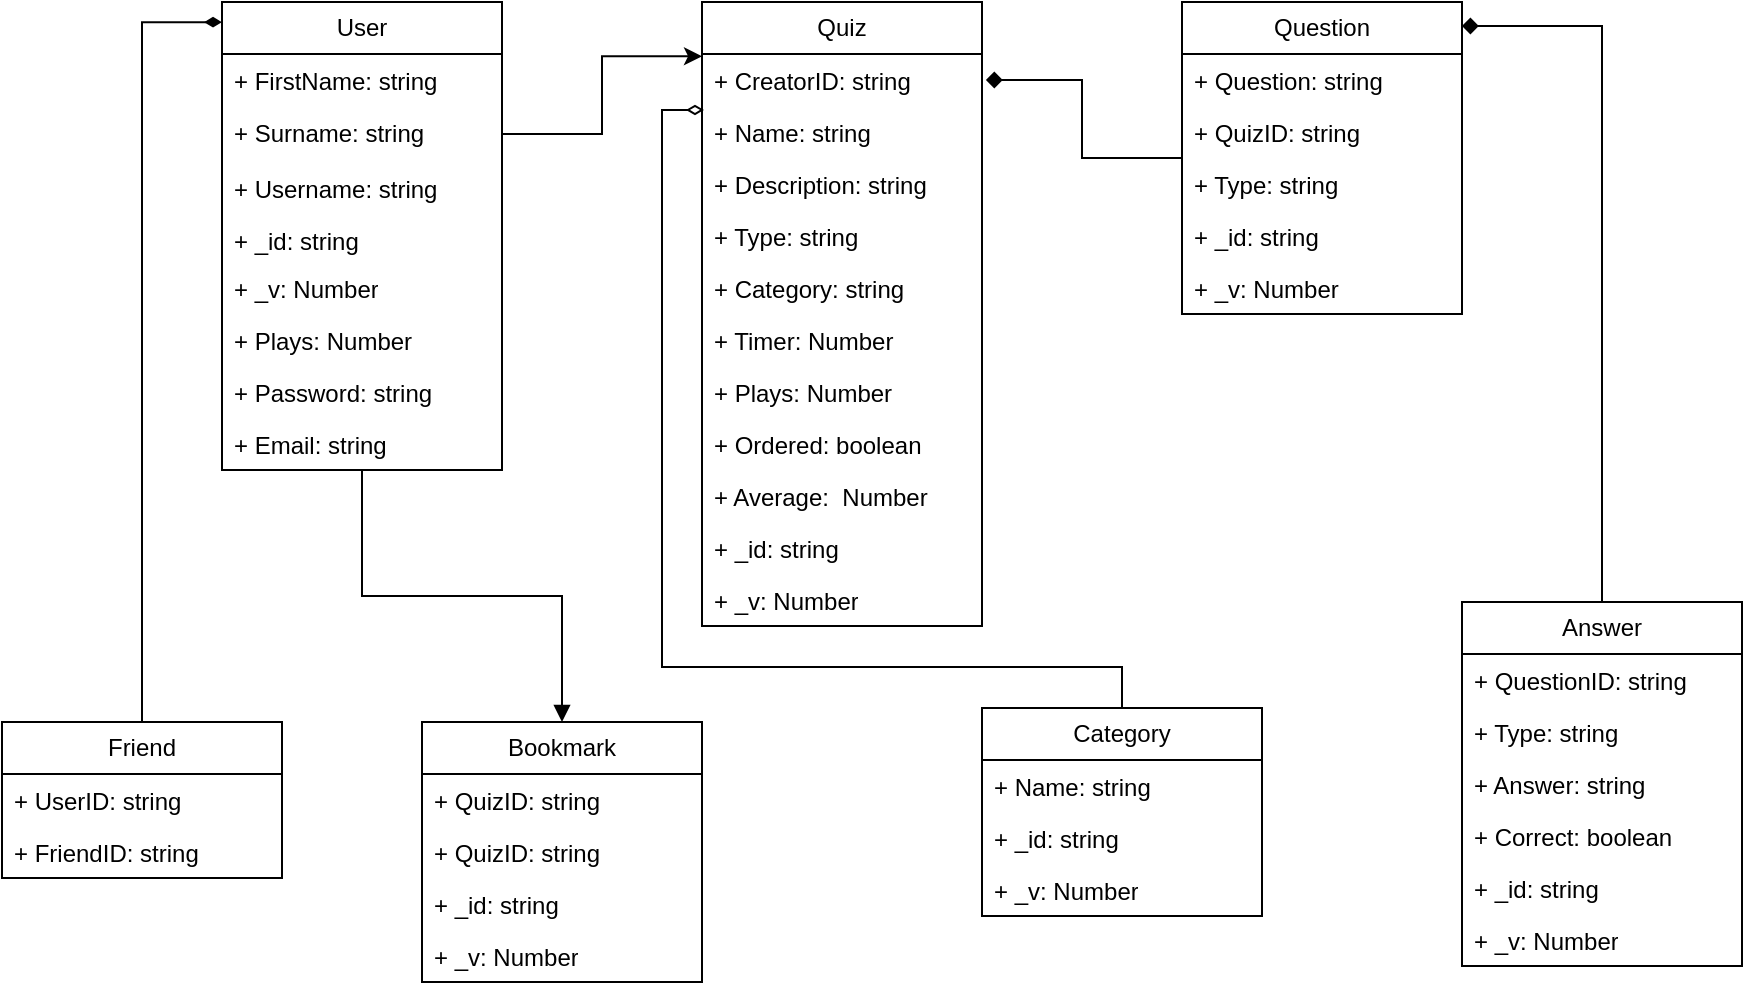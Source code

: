 <mxfile version="21.2.1" type="github">
  <diagram id="C5RBs43oDa-KdzZeNtuy" name="Page-1">
    <mxGraphModel dx="1889" dy="560" grid="1" gridSize="10" guides="1" tooltips="1" connect="1" arrows="1" fold="1" page="1" pageScale="1" pageWidth="827" pageHeight="1169" math="0" shadow="0">
      <root>
        <mxCell id="WIyWlLk6GJQsqaUBKTNV-0" />
        <mxCell id="WIyWlLk6GJQsqaUBKTNV-1" parent="WIyWlLk6GJQsqaUBKTNV-0" />
        <mxCell id="UnV5D2qOBzyPlxezONcd-26" style="edgeStyle=orthogonalEdgeStyle;rounded=0;orthogonalLoop=1;jettySize=auto;html=1;entryX=0.5;entryY=0;entryDx=0;entryDy=0;endArrow=block;endFill=1;" parent="WIyWlLk6GJQsqaUBKTNV-1" source="UnV5D2qOBzyPlxezONcd-1" target="UnV5D2qOBzyPlxezONcd-21" edge="1">
          <mxGeometry relative="1" as="geometry" />
        </mxCell>
        <mxCell id="UnV5D2qOBzyPlxezONcd-1" value="User" style="swimlane;fontStyle=0;childLayout=stackLayout;horizontal=1;startSize=26;fillColor=none;horizontalStack=0;resizeParent=1;resizeParentMax=0;resizeLast=0;collapsible=1;marginBottom=0;whiteSpace=wrap;html=1;" parent="WIyWlLk6GJQsqaUBKTNV-1" vertex="1">
          <mxGeometry x="40" y="40" width="140" height="234" as="geometry" />
        </mxCell>
        <mxCell id="UnV5D2qOBzyPlxezONcd-2" value="+ FirstName: string" style="text;strokeColor=none;fillColor=none;align=left;verticalAlign=top;spacingLeft=4;spacingRight=4;overflow=hidden;rotatable=0;points=[[0,0.5],[1,0.5]];portConstraint=eastwest;whiteSpace=wrap;html=1;" parent="UnV5D2qOBzyPlxezONcd-1" vertex="1">
          <mxGeometry y="26" width="140" height="26" as="geometry" />
        </mxCell>
        <mxCell id="UnV5D2qOBzyPlxezONcd-3" value="+ Surname: string" style="text;strokeColor=none;fillColor=none;align=left;verticalAlign=top;spacingLeft=4;spacingRight=4;overflow=hidden;rotatable=0;points=[[0,0.5],[1,0.5]];portConstraint=eastwest;whiteSpace=wrap;html=1;" parent="UnV5D2qOBzyPlxezONcd-1" vertex="1">
          <mxGeometry y="52" width="140" height="28" as="geometry" />
        </mxCell>
        <mxCell id="UnV5D2qOBzyPlxezONcd-4" value="+ Username: string" style="text;strokeColor=none;fillColor=none;align=left;verticalAlign=top;spacingLeft=4;spacingRight=4;overflow=hidden;rotatable=0;points=[[0,0.5],[1,0.5]];portConstraint=eastwest;whiteSpace=wrap;html=1;" parent="UnV5D2qOBzyPlxezONcd-1" vertex="1">
          <mxGeometry y="80" width="140" height="26" as="geometry" />
        </mxCell>
        <mxCell id="B1uqR5PTXc7L2s0sdmUN-2" value="+ _id: string" style="text;strokeColor=none;fillColor=none;align=left;verticalAlign=top;spacingLeft=4;spacingRight=4;overflow=hidden;rotatable=0;points=[[0,0.5],[1,0.5]];portConstraint=eastwest;whiteSpace=wrap;html=1;" parent="UnV5D2qOBzyPlxezONcd-1" vertex="1">
          <mxGeometry y="106" width="140" height="24" as="geometry" />
        </mxCell>
        <mxCell id="B1uqR5PTXc7L2s0sdmUN-1" value="+ _v: Number" style="text;strokeColor=none;fillColor=none;align=left;verticalAlign=top;spacingLeft=4;spacingRight=4;overflow=hidden;rotatable=0;points=[[0,0.5],[1,0.5]];portConstraint=eastwest;whiteSpace=wrap;html=1;" parent="UnV5D2qOBzyPlxezONcd-1" vertex="1">
          <mxGeometry y="130" width="140" height="26" as="geometry" />
        </mxCell>
        <mxCell id="B1uqR5PTXc7L2s0sdmUN-3" value="+ Plays: Number" style="text;strokeColor=none;fillColor=none;align=left;verticalAlign=top;spacingLeft=4;spacingRight=4;overflow=hidden;rotatable=0;points=[[0,0.5],[1,0.5]];portConstraint=eastwest;whiteSpace=wrap;html=1;" parent="UnV5D2qOBzyPlxezONcd-1" vertex="1">
          <mxGeometry y="156" width="140" height="26" as="geometry" />
        </mxCell>
        <mxCell id="B1uqR5PTXc7L2s0sdmUN-5" value="+ Password: string" style="text;strokeColor=none;fillColor=none;align=left;verticalAlign=top;spacingLeft=4;spacingRight=4;overflow=hidden;rotatable=0;points=[[0,0.5],[1,0.5]];portConstraint=eastwest;whiteSpace=wrap;html=1;" parent="UnV5D2qOBzyPlxezONcd-1" vertex="1">
          <mxGeometry y="182" width="140" height="26" as="geometry" />
        </mxCell>
        <mxCell id="B1uqR5PTXc7L2s0sdmUN-6" value="+ Email: string" style="text;strokeColor=none;fillColor=none;align=left;verticalAlign=top;spacingLeft=4;spacingRight=4;overflow=hidden;rotatable=0;points=[[0,0.5],[1,0.5]];portConstraint=eastwest;whiteSpace=wrap;html=1;" parent="UnV5D2qOBzyPlxezONcd-1" vertex="1">
          <mxGeometry y="208" width="140" height="26" as="geometry" />
        </mxCell>
        <mxCell id="UnV5D2qOBzyPlxezONcd-5" value="Quiz" style="swimlane;fontStyle=0;childLayout=stackLayout;horizontal=1;startSize=26;fillColor=none;horizontalStack=0;resizeParent=1;resizeParentMax=0;resizeLast=0;collapsible=1;marginBottom=0;whiteSpace=wrap;html=1;" parent="WIyWlLk6GJQsqaUBKTNV-1" vertex="1">
          <mxGeometry x="280" y="40" width="140" height="312" as="geometry" />
        </mxCell>
        <mxCell id="UnV5D2qOBzyPlxezONcd-6" value="+ CreatorID: string" style="text;strokeColor=none;fillColor=none;align=left;verticalAlign=top;spacingLeft=4;spacingRight=4;overflow=hidden;rotatable=0;points=[[0,0.5],[1,0.5]];portConstraint=eastwest;whiteSpace=wrap;html=1;" parent="UnV5D2qOBzyPlxezONcd-5" vertex="1">
          <mxGeometry y="26" width="140" height="26" as="geometry" />
        </mxCell>
        <mxCell id="UnV5D2qOBzyPlxezONcd-7" value="+ Name: string" style="text;strokeColor=none;fillColor=none;align=left;verticalAlign=top;spacingLeft=4;spacingRight=4;overflow=hidden;rotatable=0;points=[[0,0.5],[1,0.5]];portConstraint=eastwest;whiteSpace=wrap;html=1;" parent="UnV5D2qOBzyPlxezONcd-5" vertex="1">
          <mxGeometry y="52" width="140" height="26" as="geometry" />
        </mxCell>
        <mxCell id="UnV5D2qOBzyPlxezONcd-8" value="+ Description: string" style="text;strokeColor=none;fillColor=none;align=left;verticalAlign=top;spacingLeft=4;spacingRight=4;overflow=hidden;rotatable=0;points=[[0,0.5],[1,0.5]];portConstraint=eastwest;whiteSpace=wrap;html=1;" parent="UnV5D2qOBzyPlxezONcd-5" vertex="1">
          <mxGeometry y="78" width="140" height="26" as="geometry" />
        </mxCell>
        <mxCell id="B1uqR5PTXc7L2s0sdmUN-7" value="+ Type: string" style="text;strokeColor=none;fillColor=none;align=left;verticalAlign=top;spacingLeft=4;spacingRight=4;overflow=hidden;rotatable=0;points=[[0,0.5],[1,0.5]];portConstraint=eastwest;whiteSpace=wrap;html=1;" parent="UnV5D2qOBzyPlxezONcd-5" vertex="1">
          <mxGeometry y="104" width="140" height="26" as="geometry" />
        </mxCell>
        <mxCell id="B1uqR5PTXc7L2s0sdmUN-9" value="+ Category: string" style="text;strokeColor=none;fillColor=none;align=left;verticalAlign=top;spacingLeft=4;spacingRight=4;overflow=hidden;rotatable=0;points=[[0,0.5],[1,0.5]];portConstraint=eastwest;whiteSpace=wrap;html=1;" parent="UnV5D2qOBzyPlxezONcd-5" vertex="1">
          <mxGeometry y="130" width="140" height="26" as="geometry" />
        </mxCell>
        <mxCell id="B1uqR5PTXc7L2s0sdmUN-8" value="+ Timer: Number" style="text;strokeColor=none;fillColor=none;align=left;verticalAlign=top;spacingLeft=4;spacingRight=4;overflow=hidden;rotatable=0;points=[[0,0.5],[1,0.5]];portConstraint=eastwest;whiteSpace=wrap;html=1;" parent="UnV5D2qOBzyPlxezONcd-5" vertex="1">
          <mxGeometry y="156" width="140" height="26" as="geometry" />
        </mxCell>
        <mxCell id="B1uqR5PTXc7L2s0sdmUN-10" value="+ Plays: Number" style="text;strokeColor=none;fillColor=none;align=left;verticalAlign=top;spacingLeft=4;spacingRight=4;overflow=hidden;rotatable=0;points=[[0,0.5],[1,0.5]];portConstraint=eastwest;whiteSpace=wrap;html=1;" parent="UnV5D2qOBzyPlxezONcd-5" vertex="1">
          <mxGeometry y="182" width="140" height="26" as="geometry" />
        </mxCell>
        <mxCell id="B1uqR5PTXc7L2s0sdmUN-11" value="+ Ordered: boolean" style="text;strokeColor=none;fillColor=none;align=left;verticalAlign=top;spacingLeft=4;spacingRight=4;overflow=hidden;rotatable=0;points=[[0,0.5],[1,0.5]];portConstraint=eastwest;whiteSpace=wrap;html=1;" parent="UnV5D2qOBzyPlxezONcd-5" vertex="1">
          <mxGeometry y="208" width="140" height="26" as="geometry" />
        </mxCell>
        <mxCell id="B1uqR5PTXc7L2s0sdmUN-12" value="+ Average:&amp;nbsp; Number" style="text;strokeColor=none;fillColor=none;align=left;verticalAlign=top;spacingLeft=4;spacingRight=4;overflow=hidden;rotatable=0;points=[[0,0.5],[1,0.5]];portConstraint=eastwest;whiteSpace=wrap;html=1;" parent="UnV5D2qOBzyPlxezONcd-5" vertex="1">
          <mxGeometry y="234" width="140" height="26" as="geometry" />
        </mxCell>
        <mxCell id="B1uqR5PTXc7L2s0sdmUN-13" value="+ _id: string" style="text;strokeColor=none;fillColor=none;align=left;verticalAlign=top;spacingLeft=4;spacingRight=4;overflow=hidden;rotatable=0;points=[[0,0.5],[1,0.5]];portConstraint=eastwest;whiteSpace=wrap;html=1;" parent="UnV5D2qOBzyPlxezONcd-5" vertex="1">
          <mxGeometry y="260" width="140" height="26" as="geometry" />
        </mxCell>
        <mxCell id="B1uqR5PTXc7L2s0sdmUN-14" value="+ _v: Number" style="text;strokeColor=none;fillColor=none;align=left;verticalAlign=top;spacingLeft=4;spacingRight=4;overflow=hidden;rotatable=0;points=[[0,0.5],[1,0.5]];portConstraint=eastwest;whiteSpace=wrap;html=1;" parent="UnV5D2qOBzyPlxezONcd-5" vertex="1">
          <mxGeometry y="286" width="140" height="26" as="geometry" />
        </mxCell>
        <mxCell id="UnV5D2qOBzyPlxezONcd-30" style="edgeStyle=orthogonalEdgeStyle;rounded=0;orthogonalLoop=1;jettySize=auto;html=1;entryX=1.014;entryY=0.125;entryDx=0;entryDy=0;entryPerimeter=0;endArrow=diamond;endFill=1;" parent="WIyWlLk6GJQsqaUBKTNV-1" source="UnV5D2qOBzyPlxezONcd-9" target="UnV5D2qOBzyPlxezONcd-5" edge="1">
          <mxGeometry relative="1" as="geometry" />
        </mxCell>
        <mxCell id="UnV5D2qOBzyPlxezONcd-9" value="Question" style="swimlane;fontStyle=0;childLayout=stackLayout;horizontal=1;startSize=26;fillColor=none;horizontalStack=0;resizeParent=1;resizeParentMax=0;resizeLast=0;collapsible=1;marginBottom=0;whiteSpace=wrap;html=1;" parent="WIyWlLk6GJQsqaUBKTNV-1" vertex="1">
          <mxGeometry x="520" y="40" width="140" height="156" as="geometry" />
        </mxCell>
        <mxCell id="UnV5D2qOBzyPlxezONcd-10" value="+ Question: string" style="text;strokeColor=none;fillColor=none;align=left;verticalAlign=top;spacingLeft=4;spacingRight=4;overflow=hidden;rotatable=0;points=[[0,0.5],[1,0.5]];portConstraint=eastwest;whiteSpace=wrap;html=1;" parent="UnV5D2qOBzyPlxezONcd-9" vertex="1">
          <mxGeometry y="26" width="140" height="26" as="geometry" />
        </mxCell>
        <mxCell id="UnV5D2qOBzyPlxezONcd-11" value="+ QuizID: string" style="text;strokeColor=none;fillColor=none;align=left;verticalAlign=top;spacingLeft=4;spacingRight=4;overflow=hidden;rotatable=0;points=[[0,0.5],[1,0.5]];portConstraint=eastwest;whiteSpace=wrap;html=1;" parent="UnV5D2qOBzyPlxezONcd-9" vertex="1">
          <mxGeometry y="52" width="140" height="26" as="geometry" />
        </mxCell>
        <mxCell id="UnV5D2qOBzyPlxezONcd-12" value="+ Type: string" style="text;strokeColor=none;fillColor=none;align=left;verticalAlign=top;spacingLeft=4;spacingRight=4;overflow=hidden;rotatable=0;points=[[0,0.5],[1,0.5]];portConstraint=eastwest;whiteSpace=wrap;html=1;" parent="UnV5D2qOBzyPlxezONcd-9" vertex="1">
          <mxGeometry y="78" width="140" height="26" as="geometry" />
        </mxCell>
        <mxCell id="B1uqR5PTXc7L2s0sdmUN-15" value="+ _id: string" style="text;strokeColor=none;fillColor=none;align=left;verticalAlign=top;spacingLeft=4;spacingRight=4;overflow=hidden;rotatable=0;points=[[0,0.5],[1,0.5]];portConstraint=eastwest;whiteSpace=wrap;html=1;" parent="UnV5D2qOBzyPlxezONcd-9" vertex="1">
          <mxGeometry y="104" width="140" height="26" as="geometry" />
        </mxCell>
        <mxCell id="B1uqR5PTXc7L2s0sdmUN-16" value="+ _v: Number&amp;nbsp;" style="text;strokeColor=none;fillColor=none;align=left;verticalAlign=top;spacingLeft=4;spacingRight=4;overflow=hidden;rotatable=0;points=[[0,0.5],[1,0.5]];portConstraint=eastwest;whiteSpace=wrap;html=1;" parent="UnV5D2qOBzyPlxezONcd-9" vertex="1">
          <mxGeometry y="130" width="140" height="26" as="geometry" />
        </mxCell>
        <mxCell id="UnV5D2qOBzyPlxezONcd-29" style="edgeStyle=orthogonalEdgeStyle;rounded=0;orthogonalLoop=1;jettySize=auto;html=1;entryX=1;entryY=0.077;entryDx=0;entryDy=0;entryPerimeter=0;endArrow=diamond;endFill=1;" parent="WIyWlLk6GJQsqaUBKTNV-1" source="UnV5D2qOBzyPlxezONcd-13" target="UnV5D2qOBzyPlxezONcd-9" edge="1">
          <mxGeometry relative="1" as="geometry">
            <mxPoint x="780" y="50" as="targetPoint" />
          </mxGeometry>
        </mxCell>
        <mxCell id="UnV5D2qOBzyPlxezONcd-13" value="Answer" style="swimlane;fontStyle=0;childLayout=stackLayout;horizontal=1;startSize=26;fillColor=none;horizontalStack=0;resizeParent=1;resizeParentMax=0;resizeLast=0;collapsible=1;marginBottom=0;whiteSpace=wrap;html=1;" parent="WIyWlLk6GJQsqaUBKTNV-1" vertex="1">
          <mxGeometry x="660" y="340" width="140" height="182" as="geometry" />
        </mxCell>
        <mxCell id="UnV5D2qOBzyPlxezONcd-14" value="+ QuestionID: string" style="text;strokeColor=none;fillColor=none;align=left;verticalAlign=top;spacingLeft=4;spacingRight=4;overflow=hidden;rotatable=0;points=[[0,0.5],[1,0.5]];portConstraint=eastwest;whiteSpace=wrap;html=1;" parent="UnV5D2qOBzyPlxezONcd-13" vertex="1">
          <mxGeometry y="26" width="140" height="26" as="geometry" />
        </mxCell>
        <mxCell id="UnV5D2qOBzyPlxezONcd-15" value="+ Type: string" style="text;strokeColor=none;fillColor=none;align=left;verticalAlign=top;spacingLeft=4;spacingRight=4;overflow=hidden;rotatable=0;points=[[0,0.5],[1,0.5]];portConstraint=eastwest;whiteSpace=wrap;html=1;" parent="UnV5D2qOBzyPlxezONcd-13" vertex="1">
          <mxGeometry y="52" width="140" height="26" as="geometry" />
        </mxCell>
        <mxCell id="UnV5D2qOBzyPlxezONcd-16" value="+ Answer: string" style="text;strokeColor=none;fillColor=none;align=left;verticalAlign=top;spacingLeft=4;spacingRight=4;overflow=hidden;rotatable=0;points=[[0,0.5],[1,0.5]];portConstraint=eastwest;whiteSpace=wrap;html=1;" parent="UnV5D2qOBzyPlxezONcd-13" vertex="1">
          <mxGeometry y="78" width="140" height="26" as="geometry" />
        </mxCell>
        <mxCell id="UnV5D2qOBzyPlxezONcd-34" value="+ Correct: boolean" style="text;strokeColor=none;fillColor=none;align=left;verticalAlign=top;spacingLeft=4;spacingRight=4;overflow=hidden;rotatable=0;points=[[0,0.5],[1,0.5]];portConstraint=eastwest;whiteSpace=wrap;html=1;" parent="UnV5D2qOBzyPlxezONcd-13" vertex="1">
          <mxGeometry y="104" width="140" height="26" as="geometry" />
        </mxCell>
        <mxCell id="UnV5D2qOBzyPlxezONcd-35" value="+ _id: string" style="text;strokeColor=none;fillColor=none;align=left;verticalAlign=top;spacingLeft=4;spacingRight=4;overflow=hidden;rotatable=0;points=[[0,0.5],[1,0.5]];portConstraint=eastwest;whiteSpace=wrap;html=1;" parent="UnV5D2qOBzyPlxezONcd-13" vertex="1">
          <mxGeometry y="130" width="140" height="26" as="geometry" />
        </mxCell>
        <mxCell id="UnV5D2qOBzyPlxezONcd-36" value="+ _v: Number" style="text;strokeColor=none;fillColor=none;align=left;verticalAlign=top;spacingLeft=4;spacingRight=4;overflow=hidden;rotatable=0;points=[[0,0.5],[1,0.5]];portConstraint=eastwest;whiteSpace=wrap;html=1;" parent="UnV5D2qOBzyPlxezONcd-13" vertex="1">
          <mxGeometry y="156" width="140" height="26" as="geometry" />
        </mxCell>
        <mxCell id="UnV5D2qOBzyPlxezONcd-28" style="edgeStyle=orthogonalEdgeStyle;rounded=0;orthogonalLoop=1;jettySize=auto;html=1;entryX=0.007;entryY=0.173;entryDx=0;entryDy=0;entryPerimeter=0;endArrow=diamondThin;endFill=0;" parent="WIyWlLk6GJQsqaUBKTNV-1" source="UnV5D2qOBzyPlxezONcd-17" target="UnV5D2qOBzyPlxezONcd-5" edge="1">
          <mxGeometry relative="1" as="geometry" />
        </mxCell>
        <mxCell id="UnV5D2qOBzyPlxezONcd-17" value="Category" style="swimlane;fontStyle=0;childLayout=stackLayout;horizontal=1;startSize=26;fillColor=none;horizontalStack=0;resizeParent=1;resizeParentMax=0;resizeLast=0;collapsible=1;marginBottom=0;whiteSpace=wrap;html=1;" parent="WIyWlLk6GJQsqaUBKTNV-1" vertex="1">
          <mxGeometry x="420" y="393" width="140" height="104" as="geometry" />
        </mxCell>
        <mxCell id="UnV5D2qOBzyPlxezONcd-18" value="+ Name: string" style="text;strokeColor=none;fillColor=none;align=left;verticalAlign=top;spacingLeft=4;spacingRight=4;overflow=hidden;rotatable=0;points=[[0,0.5],[1,0.5]];portConstraint=eastwest;whiteSpace=wrap;html=1;" parent="UnV5D2qOBzyPlxezONcd-17" vertex="1">
          <mxGeometry y="26" width="140" height="26" as="geometry" />
        </mxCell>
        <mxCell id="UnV5D2qOBzyPlxezONcd-19" value="+ _id: string" style="text;strokeColor=none;fillColor=none;align=left;verticalAlign=top;spacingLeft=4;spacingRight=4;overflow=hidden;rotatable=0;points=[[0,0.5],[1,0.5]];portConstraint=eastwest;whiteSpace=wrap;html=1;" parent="UnV5D2qOBzyPlxezONcd-17" vertex="1">
          <mxGeometry y="52" width="140" height="26" as="geometry" />
        </mxCell>
        <mxCell id="UnV5D2qOBzyPlxezONcd-20" value="+ _v: Number" style="text;strokeColor=none;fillColor=none;align=left;verticalAlign=top;spacingLeft=4;spacingRight=4;overflow=hidden;rotatable=0;points=[[0,0.5],[1,0.5]];portConstraint=eastwest;whiteSpace=wrap;html=1;" parent="UnV5D2qOBzyPlxezONcd-17" vertex="1">
          <mxGeometry y="78" width="140" height="26" as="geometry" />
        </mxCell>
        <mxCell id="UnV5D2qOBzyPlxezONcd-21" value="Bookmark" style="swimlane;fontStyle=0;childLayout=stackLayout;horizontal=1;startSize=26;fillColor=none;horizontalStack=0;resizeParent=1;resizeParentMax=0;resizeLast=0;collapsible=1;marginBottom=0;whiteSpace=wrap;html=1;" parent="WIyWlLk6GJQsqaUBKTNV-1" vertex="1">
          <mxGeometry x="140" y="400" width="140" height="130" as="geometry" />
        </mxCell>
        <mxCell id="UnV5D2qOBzyPlxezONcd-22" value="+ QuizID: string" style="text;strokeColor=none;fillColor=none;align=left;verticalAlign=top;spacingLeft=4;spacingRight=4;overflow=hidden;rotatable=0;points=[[0,0.5],[1,0.5]];portConstraint=eastwest;whiteSpace=wrap;html=1;" parent="UnV5D2qOBzyPlxezONcd-21" vertex="1">
          <mxGeometry y="26" width="140" height="26" as="geometry" />
        </mxCell>
        <mxCell id="UnV5D2qOBzyPlxezONcd-23" value="+ QuizID: string" style="text;strokeColor=none;fillColor=none;align=left;verticalAlign=top;spacingLeft=4;spacingRight=4;overflow=hidden;rotatable=0;points=[[0,0.5],[1,0.5]];portConstraint=eastwest;whiteSpace=wrap;html=1;" parent="UnV5D2qOBzyPlxezONcd-21" vertex="1">
          <mxGeometry y="52" width="140" height="26" as="geometry" />
        </mxCell>
        <mxCell id="UnV5D2qOBzyPlxezONcd-24" value="+ _id: string" style="text;strokeColor=none;fillColor=none;align=left;verticalAlign=top;spacingLeft=4;spacingRight=4;overflow=hidden;rotatable=0;points=[[0,0.5],[1,0.5]];portConstraint=eastwest;whiteSpace=wrap;html=1;" parent="UnV5D2qOBzyPlxezONcd-21" vertex="1">
          <mxGeometry y="78" width="140" height="26" as="geometry" />
        </mxCell>
        <mxCell id="UnV5D2qOBzyPlxezONcd-31" value="+ _v: Number" style="text;strokeColor=none;fillColor=none;align=left;verticalAlign=top;spacingLeft=4;spacingRight=4;overflow=hidden;rotatable=0;points=[[0,0.5],[1,0.5]];portConstraint=eastwest;whiteSpace=wrap;html=1;" parent="UnV5D2qOBzyPlxezONcd-21" vertex="1">
          <mxGeometry y="104" width="140" height="26" as="geometry" />
        </mxCell>
        <mxCell id="UnV5D2qOBzyPlxezONcd-27" style="edgeStyle=orthogonalEdgeStyle;rounded=0;orthogonalLoop=1;jettySize=auto;html=1;exitX=1;exitY=0.5;exitDx=0;exitDy=0;entryX=0;entryY=0.087;entryDx=0;entryDy=0;entryPerimeter=0;" parent="WIyWlLk6GJQsqaUBKTNV-1" source="UnV5D2qOBzyPlxezONcd-3" target="UnV5D2qOBzyPlxezONcd-5" edge="1">
          <mxGeometry relative="1" as="geometry">
            <mxPoint x="270" y="56" as="targetPoint" />
          </mxGeometry>
        </mxCell>
        <mxCell id="n1ij4qXu9cUFJHthWVYm-4" style="edgeStyle=orthogonalEdgeStyle;rounded=0;orthogonalLoop=1;jettySize=auto;html=1;exitX=0.5;exitY=0;exitDx=0;exitDy=0;entryX=0;entryY=0.043;entryDx=0;entryDy=0;entryPerimeter=0;endArrow=diamondThin;endFill=1;" edge="1" parent="WIyWlLk6GJQsqaUBKTNV-1" source="n1ij4qXu9cUFJHthWVYm-0" target="UnV5D2qOBzyPlxezONcd-1">
          <mxGeometry relative="1" as="geometry" />
        </mxCell>
        <mxCell id="n1ij4qXu9cUFJHthWVYm-0" value="Friend" style="swimlane;fontStyle=0;childLayout=stackLayout;horizontal=1;startSize=26;fillColor=none;horizontalStack=0;resizeParent=1;resizeParentMax=0;resizeLast=0;collapsible=1;marginBottom=0;whiteSpace=wrap;html=1;" vertex="1" parent="WIyWlLk6GJQsqaUBKTNV-1">
          <mxGeometry x="-70" y="400" width="140" height="78" as="geometry" />
        </mxCell>
        <mxCell id="n1ij4qXu9cUFJHthWVYm-1" value="+ UserID: string" style="text;strokeColor=none;fillColor=none;align=left;verticalAlign=top;spacingLeft=4;spacingRight=4;overflow=hidden;rotatable=0;points=[[0,0.5],[1,0.5]];portConstraint=eastwest;whiteSpace=wrap;html=1;" vertex="1" parent="n1ij4qXu9cUFJHthWVYm-0">
          <mxGeometry y="26" width="140" height="26" as="geometry" />
        </mxCell>
        <mxCell id="n1ij4qXu9cUFJHthWVYm-2" value="+ FriendID: string" style="text;strokeColor=none;fillColor=none;align=left;verticalAlign=top;spacingLeft=4;spacingRight=4;overflow=hidden;rotatable=0;points=[[0,0.5],[1,0.5]];portConstraint=eastwest;whiteSpace=wrap;html=1;" vertex="1" parent="n1ij4qXu9cUFJHthWVYm-0">
          <mxGeometry y="52" width="140" height="26" as="geometry" />
        </mxCell>
      </root>
    </mxGraphModel>
  </diagram>
</mxfile>
